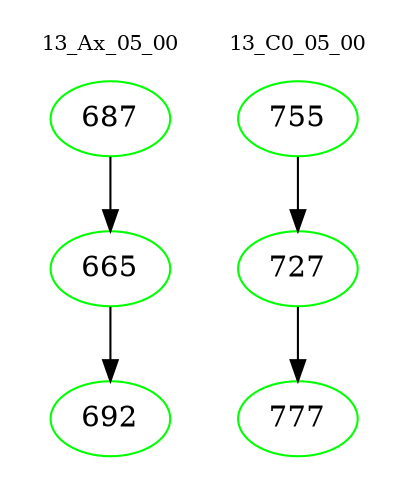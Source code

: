 digraph{
subgraph cluster_0 {
color = white
label = "13_Ax_05_00";
fontsize=10;
T0_687 [label="687", color="green"]
T0_687 -> T0_665 [color="black"]
T0_665 [label="665", color="green"]
T0_665 -> T0_692 [color="black"]
T0_692 [label="692", color="green"]
}
subgraph cluster_1 {
color = white
label = "13_C0_05_00";
fontsize=10;
T1_755 [label="755", color="green"]
T1_755 -> T1_727 [color="black"]
T1_727 [label="727", color="green"]
T1_727 -> T1_777 [color="black"]
T1_777 [label="777", color="green"]
}
}
